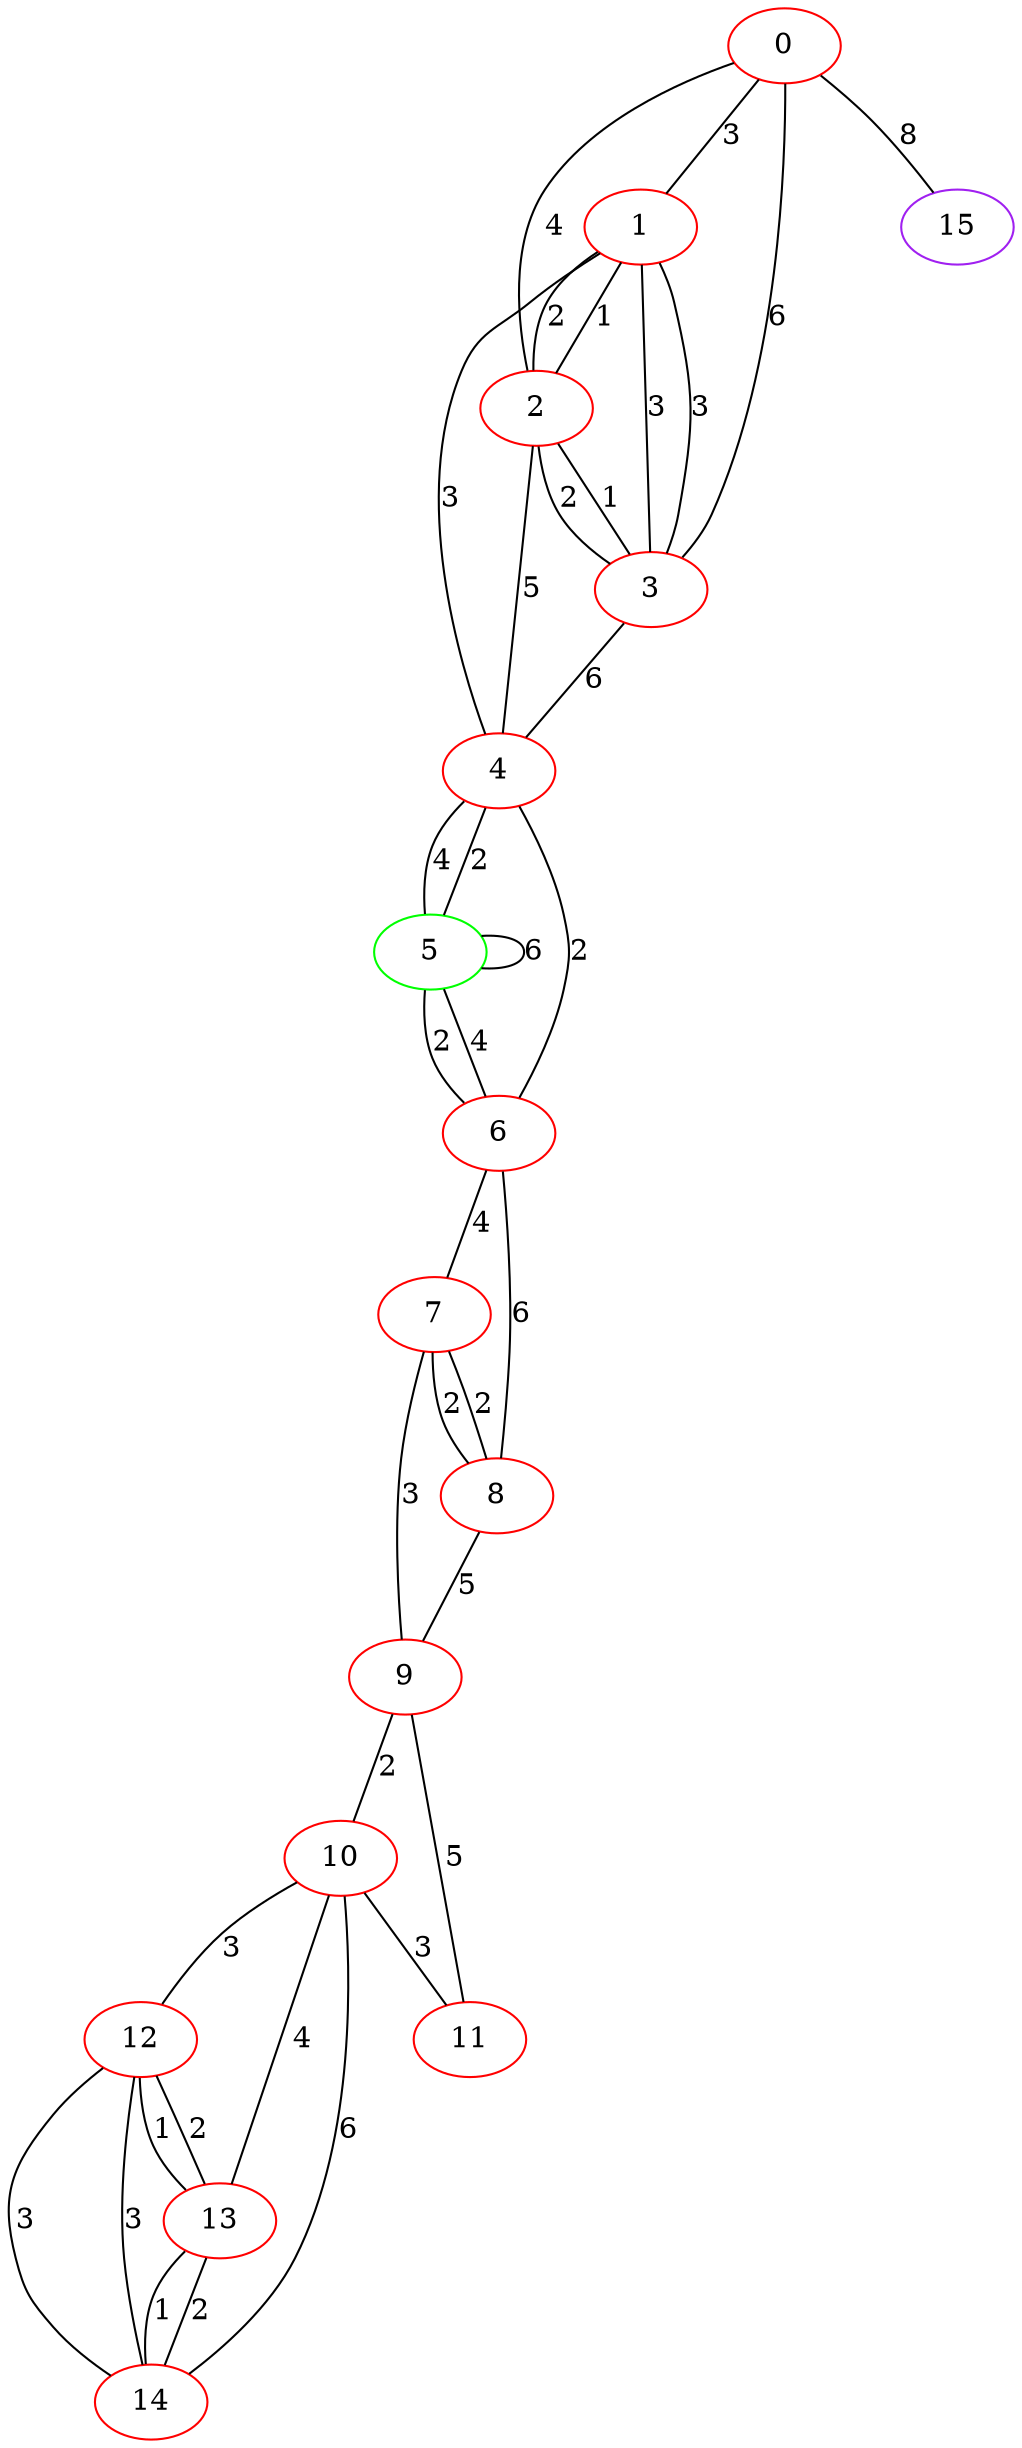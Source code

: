 graph "" {
0 [color=red, weight=1];
1 [color=red, weight=1];
2 [color=red, weight=1];
3 [color=red, weight=1];
4 [color=red, weight=1];
5 [color=green, weight=2];
6 [color=red, weight=1];
7 [color=red, weight=1];
8 [color=red, weight=1];
9 [color=red, weight=1];
10 [color=red, weight=1];
11 [color=red, weight=1];
12 [color=red, weight=1];
13 [color=red, weight=1];
14 [color=red, weight=1];
15 [color=purple, weight=4];
0 -- 1  [key=0, label=3];
0 -- 2  [key=0, label=4];
0 -- 3  [key=0, label=6];
0 -- 15  [key=0, label=8];
1 -- 2  [key=0, label=2];
1 -- 2  [key=1, label=1];
1 -- 3  [key=0, label=3];
1 -- 3  [key=1, label=3];
1 -- 4  [key=0, label=3];
2 -- 3  [key=0, label=1];
2 -- 3  [key=1, label=2];
2 -- 4  [key=0, label=5];
3 -- 4  [key=0, label=6];
4 -- 5  [key=0, label=2];
4 -- 5  [key=1, label=4];
4 -- 6  [key=0, label=2];
5 -- 5  [key=0, label=6];
5 -- 6  [key=0, label=4];
5 -- 6  [key=1, label=2];
6 -- 8  [key=0, label=6];
6 -- 7  [key=0, label=4];
7 -- 8  [key=0, label=2];
7 -- 8  [key=1, label=2];
7 -- 9  [key=0, label=3];
8 -- 9  [key=0, label=5];
9 -- 10  [key=0, label=2];
9 -- 11  [key=0, label=5];
10 -- 11  [key=0, label=3];
10 -- 12  [key=0, label=3];
10 -- 13  [key=0, label=4];
10 -- 14  [key=0, label=6];
12 -- 13  [key=0, label=1];
12 -- 13  [key=1, label=2];
12 -- 14  [key=0, label=3];
12 -- 14  [key=1, label=3];
13 -- 14  [key=0, label=2];
13 -- 14  [key=1, label=1];
}

